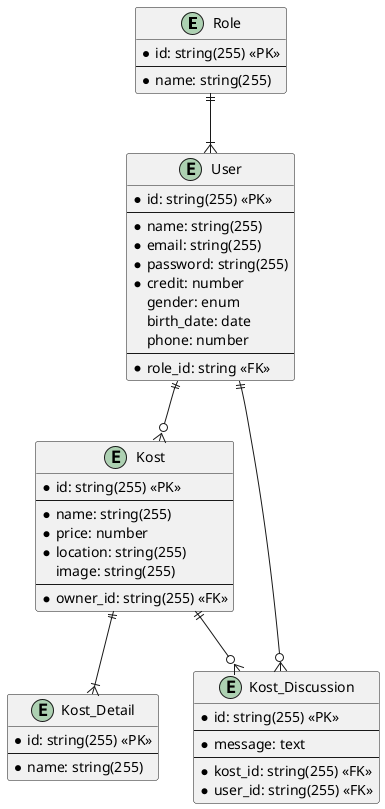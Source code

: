@startuml

entity Role {
    * id: string(255) <<PK>>
    ---
    * name: string(255)
}

entity User {
    * id: string(255) <<PK>>
    ---
    * name: string(255)
    * email: string(255)
    * password: string(255)
    * credit: number
    gender: enum
    birth_date: date
    phone: number
    ---
    * role_id: string <<FK>>
}

entity Kost {
    * id: string(255) <<PK>>
    ---
    * name: string(255)
    * price: number
    * location: string(255)
    image: string(255)
    ---
    * owner_id: string(255) <<FK>>
}

entity Kost_Detail {
    * id: string(255) <<PK>>
    ---
    * name: string(255)
}

entity Kost_Discussion {
    * id: string(255) <<PK>>
    ---
    * message: text
    ---
    * kost_id: string(255) <<FK>>
    * user_id: string(255) <<FK>>
}

Role ||--|{ User
User ||--o{ Kost
Kost ||--|{ Kost_Detail
Kost ||--o{ Kost_Discussion
User ||--o{ Kost_Discussion

@enduml
